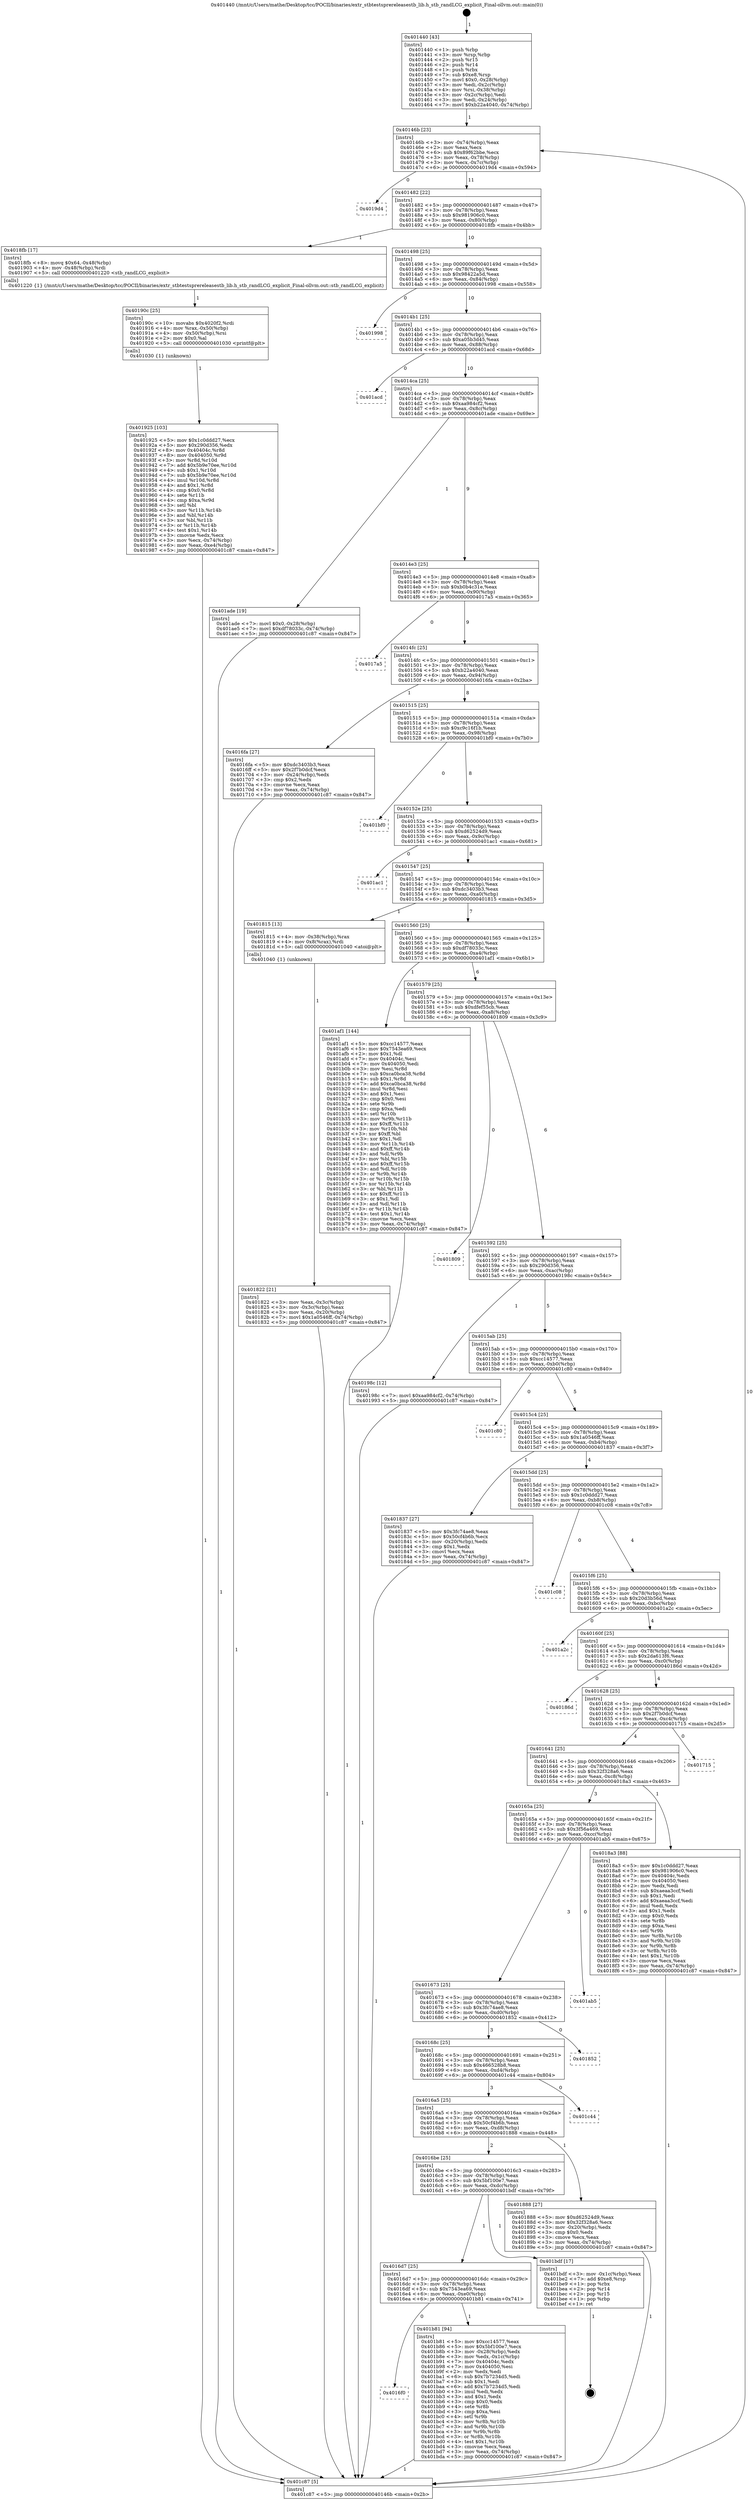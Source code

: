 digraph "0x401440" {
  label = "0x401440 (/mnt/c/Users/mathe/Desktop/tcc/POCII/binaries/extr_stbtestsprereleasestb_lib.h_stb_randLCG_explicit_Final-ollvm.out::main(0))"
  labelloc = "t"
  node[shape=record]

  Entry [label="",width=0.3,height=0.3,shape=circle,fillcolor=black,style=filled]
  "0x40146b" [label="{
     0x40146b [23]\l
     | [instrs]\l
     &nbsp;&nbsp;0x40146b \<+3\>: mov -0x74(%rbp),%eax\l
     &nbsp;&nbsp;0x40146e \<+2\>: mov %eax,%ecx\l
     &nbsp;&nbsp;0x401470 \<+6\>: sub $0x89f62bbe,%ecx\l
     &nbsp;&nbsp;0x401476 \<+3\>: mov %eax,-0x78(%rbp)\l
     &nbsp;&nbsp;0x401479 \<+3\>: mov %ecx,-0x7c(%rbp)\l
     &nbsp;&nbsp;0x40147c \<+6\>: je 00000000004019d4 \<main+0x594\>\l
  }"]
  "0x4019d4" [label="{
     0x4019d4\l
  }", style=dashed]
  "0x401482" [label="{
     0x401482 [22]\l
     | [instrs]\l
     &nbsp;&nbsp;0x401482 \<+5\>: jmp 0000000000401487 \<main+0x47\>\l
     &nbsp;&nbsp;0x401487 \<+3\>: mov -0x78(%rbp),%eax\l
     &nbsp;&nbsp;0x40148a \<+5\>: sub $0x981906c0,%eax\l
     &nbsp;&nbsp;0x40148f \<+3\>: mov %eax,-0x80(%rbp)\l
     &nbsp;&nbsp;0x401492 \<+6\>: je 00000000004018fb \<main+0x4bb\>\l
  }"]
  Exit [label="",width=0.3,height=0.3,shape=circle,fillcolor=black,style=filled,peripheries=2]
  "0x4018fb" [label="{
     0x4018fb [17]\l
     | [instrs]\l
     &nbsp;&nbsp;0x4018fb \<+8\>: movq $0x64,-0x48(%rbp)\l
     &nbsp;&nbsp;0x401903 \<+4\>: mov -0x48(%rbp),%rdi\l
     &nbsp;&nbsp;0x401907 \<+5\>: call 0000000000401220 \<stb_randLCG_explicit\>\l
     | [calls]\l
     &nbsp;&nbsp;0x401220 \{1\} (/mnt/c/Users/mathe/Desktop/tcc/POCII/binaries/extr_stbtestsprereleasestb_lib.h_stb_randLCG_explicit_Final-ollvm.out::stb_randLCG_explicit)\l
  }"]
  "0x401498" [label="{
     0x401498 [25]\l
     | [instrs]\l
     &nbsp;&nbsp;0x401498 \<+5\>: jmp 000000000040149d \<main+0x5d\>\l
     &nbsp;&nbsp;0x40149d \<+3\>: mov -0x78(%rbp),%eax\l
     &nbsp;&nbsp;0x4014a0 \<+5\>: sub $0x98422a5d,%eax\l
     &nbsp;&nbsp;0x4014a5 \<+6\>: mov %eax,-0x84(%rbp)\l
     &nbsp;&nbsp;0x4014ab \<+6\>: je 0000000000401998 \<main+0x558\>\l
  }"]
  "0x4016f0" [label="{
     0x4016f0\l
  }", style=dashed]
  "0x401998" [label="{
     0x401998\l
  }", style=dashed]
  "0x4014b1" [label="{
     0x4014b1 [25]\l
     | [instrs]\l
     &nbsp;&nbsp;0x4014b1 \<+5\>: jmp 00000000004014b6 \<main+0x76\>\l
     &nbsp;&nbsp;0x4014b6 \<+3\>: mov -0x78(%rbp),%eax\l
     &nbsp;&nbsp;0x4014b9 \<+5\>: sub $0xa05b3d45,%eax\l
     &nbsp;&nbsp;0x4014be \<+6\>: mov %eax,-0x88(%rbp)\l
     &nbsp;&nbsp;0x4014c4 \<+6\>: je 0000000000401acd \<main+0x68d\>\l
  }"]
  "0x401b81" [label="{
     0x401b81 [94]\l
     | [instrs]\l
     &nbsp;&nbsp;0x401b81 \<+5\>: mov $0xcc14577,%eax\l
     &nbsp;&nbsp;0x401b86 \<+5\>: mov $0x5bf100e7,%ecx\l
     &nbsp;&nbsp;0x401b8b \<+3\>: mov -0x28(%rbp),%edx\l
     &nbsp;&nbsp;0x401b8e \<+3\>: mov %edx,-0x1c(%rbp)\l
     &nbsp;&nbsp;0x401b91 \<+7\>: mov 0x40404c,%edx\l
     &nbsp;&nbsp;0x401b98 \<+7\>: mov 0x404050,%esi\l
     &nbsp;&nbsp;0x401b9f \<+2\>: mov %edx,%edi\l
     &nbsp;&nbsp;0x401ba1 \<+6\>: sub $0x7b7234d5,%edi\l
     &nbsp;&nbsp;0x401ba7 \<+3\>: sub $0x1,%edi\l
     &nbsp;&nbsp;0x401baa \<+6\>: add $0x7b7234d5,%edi\l
     &nbsp;&nbsp;0x401bb0 \<+3\>: imul %edi,%edx\l
     &nbsp;&nbsp;0x401bb3 \<+3\>: and $0x1,%edx\l
     &nbsp;&nbsp;0x401bb6 \<+3\>: cmp $0x0,%edx\l
     &nbsp;&nbsp;0x401bb9 \<+4\>: sete %r8b\l
     &nbsp;&nbsp;0x401bbd \<+3\>: cmp $0xa,%esi\l
     &nbsp;&nbsp;0x401bc0 \<+4\>: setl %r9b\l
     &nbsp;&nbsp;0x401bc4 \<+3\>: mov %r8b,%r10b\l
     &nbsp;&nbsp;0x401bc7 \<+3\>: and %r9b,%r10b\l
     &nbsp;&nbsp;0x401bca \<+3\>: xor %r9b,%r8b\l
     &nbsp;&nbsp;0x401bcd \<+3\>: or %r8b,%r10b\l
     &nbsp;&nbsp;0x401bd0 \<+4\>: test $0x1,%r10b\l
     &nbsp;&nbsp;0x401bd4 \<+3\>: cmovne %ecx,%eax\l
     &nbsp;&nbsp;0x401bd7 \<+3\>: mov %eax,-0x74(%rbp)\l
     &nbsp;&nbsp;0x401bda \<+5\>: jmp 0000000000401c87 \<main+0x847\>\l
  }"]
  "0x401acd" [label="{
     0x401acd\l
  }", style=dashed]
  "0x4014ca" [label="{
     0x4014ca [25]\l
     | [instrs]\l
     &nbsp;&nbsp;0x4014ca \<+5\>: jmp 00000000004014cf \<main+0x8f\>\l
     &nbsp;&nbsp;0x4014cf \<+3\>: mov -0x78(%rbp),%eax\l
     &nbsp;&nbsp;0x4014d2 \<+5\>: sub $0xaa984cf2,%eax\l
     &nbsp;&nbsp;0x4014d7 \<+6\>: mov %eax,-0x8c(%rbp)\l
     &nbsp;&nbsp;0x4014dd \<+6\>: je 0000000000401ade \<main+0x69e\>\l
  }"]
  "0x4016d7" [label="{
     0x4016d7 [25]\l
     | [instrs]\l
     &nbsp;&nbsp;0x4016d7 \<+5\>: jmp 00000000004016dc \<main+0x29c\>\l
     &nbsp;&nbsp;0x4016dc \<+3\>: mov -0x78(%rbp),%eax\l
     &nbsp;&nbsp;0x4016df \<+5\>: sub $0x7543ea69,%eax\l
     &nbsp;&nbsp;0x4016e4 \<+6\>: mov %eax,-0xe0(%rbp)\l
     &nbsp;&nbsp;0x4016ea \<+6\>: je 0000000000401b81 \<main+0x741\>\l
  }"]
  "0x401ade" [label="{
     0x401ade [19]\l
     | [instrs]\l
     &nbsp;&nbsp;0x401ade \<+7\>: movl $0x0,-0x28(%rbp)\l
     &nbsp;&nbsp;0x401ae5 \<+7\>: movl $0xdf78033c,-0x74(%rbp)\l
     &nbsp;&nbsp;0x401aec \<+5\>: jmp 0000000000401c87 \<main+0x847\>\l
  }"]
  "0x4014e3" [label="{
     0x4014e3 [25]\l
     | [instrs]\l
     &nbsp;&nbsp;0x4014e3 \<+5\>: jmp 00000000004014e8 \<main+0xa8\>\l
     &nbsp;&nbsp;0x4014e8 \<+3\>: mov -0x78(%rbp),%eax\l
     &nbsp;&nbsp;0x4014eb \<+5\>: sub $0xb0b4c31e,%eax\l
     &nbsp;&nbsp;0x4014f0 \<+6\>: mov %eax,-0x90(%rbp)\l
     &nbsp;&nbsp;0x4014f6 \<+6\>: je 00000000004017a5 \<main+0x365\>\l
  }"]
  "0x401bdf" [label="{
     0x401bdf [17]\l
     | [instrs]\l
     &nbsp;&nbsp;0x401bdf \<+3\>: mov -0x1c(%rbp),%eax\l
     &nbsp;&nbsp;0x401be2 \<+7\>: add $0xe8,%rsp\l
     &nbsp;&nbsp;0x401be9 \<+1\>: pop %rbx\l
     &nbsp;&nbsp;0x401bea \<+2\>: pop %r14\l
     &nbsp;&nbsp;0x401bec \<+2\>: pop %r15\l
     &nbsp;&nbsp;0x401bee \<+1\>: pop %rbp\l
     &nbsp;&nbsp;0x401bef \<+1\>: ret\l
  }"]
  "0x4017a5" [label="{
     0x4017a5\l
  }", style=dashed]
  "0x4014fc" [label="{
     0x4014fc [25]\l
     | [instrs]\l
     &nbsp;&nbsp;0x4014fc \<+5\>: jmp 0000000000401501 \<main+0xc1\>\l
     &nbsp;&nbsp;0x401501 \<+3\>: mov -0x78(%rbp),%eax\l
     &nbsp;&nbsp;0x401504 \<+5\>: sub $0xb22a4040,%eax\l
     &nbsp;&nbsp;0x401509 \<+6\>: mov %eax,-0x94(%rbp)\l
     &nbsp;&nbsp;0x40150f \<+6\>: je 00000000004016fa \<main+0x2ba\>\l
  }"]
  "0x401925" [label="{
     0x401925 [103]\l
     | [instrs]\l
     &nbsp;&nbsp;0x401925 \<+5\>: mov $0x1c0ddd27,%ecx\l
     &nbsp;&nbsp;0x40192a \<+5\>: mov $0x290d356,%edx\l
     &nbsp;&nbsp;0x40192f \<+8\>: mov 0x40404c,%r8d\l
     &nbsp;&nbsp;0x401937 \<+8\>: mov 0x404050,%r9d\l
     &nbsp;&nbsp;0x40193f \<+3\>: mov %r8d,%r10d\l
     &nbsp;&nbsp;0x401942 \<+7\>: add $0x5b9e70ee,%r10d\l
     &nbsp;&nbsp;0x401949 \<+4\>: sub $0x1,%r10d\l
     &nbsp;&nbsp;0x40194d \<+7\>: sub $0x5b9e70ee,%r10d\l
     &nbsp;&nbsp;0x401954 \<+4\>: imul %r10d,%r8d\l
     &nbsp;&nbsp;0x401958 \<+4\>: and $0x1,%r8d\l
     &nbsp;&nbsp;0x40195c \<+4\>: cmp $0x0,%r8d\l
     &nbsp;&nbsp;0x401960 \<+4\>: sete %r11b\l
     &nbsp;&nbsp;0x401964 \<+4\>: cmp $0xa,%r9d\l
     &nbsp;&nbsp;0x401968 \<+3\>: setl %bl\l
     &nbsp;&nbsp;0x40196b \<+3\>: mov %r11b,%r14b\l
     &nbsp;&nbsp;0x40196e \<+3\>: and %bl,%r14b\l
     &nbsp;&nbsp;0x401971 \<+3\>: xor %bl,%r11b\l
     &nbsp;&nbsp;0x401974 \<+3\>: or %r11b,%r14b\l
     &nbsp;&nbsp;0x401977 \<+4\>: test $0x1,%r14b\l
     &nbsp;&nbsp;0x40197b \<+3\>: cmovne %edx,%ecx\l
     &nbsp;&nbsp;0x40197e \<+3\>: mov %ecx,-0x74(%rbp)\l
     &nbsp;&nbsp;0x401981 \<+6\>: mov %eax,-0xe4(%rbp)\l
     &nbsp;&nbsp;0x401987 \<+5\>: jmp 0000000000401c87 \<main+0x847\>\l
  }"]
  "0x4016fa" [label="{
     0x4016fa [27]\l
     | [instrs]\l
     &nbsp;&nbsp;0x4016fa \<+5\>: mov $0xdc3403b3,%eax\l
     &nbsp;&nbsp;0x4016ff \<+5\>: mov $0x2f7b0dcf,%ecx\l
     &nbsp;&nbsp;0x401704 \<+3\>: mov -0x24(%rbp),%edx\l
     &nbsp;&nbsp;0x401707 \<+3\>: cmp $0x2,%edx\l
     &nbsp;&nbsp;0x40170a \<+3\>: cmovne %ecx,%eax\l
     &nbsp;&nbsp;0x40170d \<+3\>: mov %eax,-0x74(%rbp)\l
     &nbsp;&nbsp;0x401710 \<+5\>: jmp 0000000000401c87 \<main+0x847\>\l
  }"]
  "0x401515" [label="{
     0x401515 [25]\l
     | [instrs]\l
     &nbsp;&nbsp;0x401515 \<+5\>: jmp 000000000040151a \<main+0xda\>\l
     &nbsp;&nbsp;0x40151a \<+3\>: mov -0x78(%rbp),%eax\l
     &nbsp;&nbsp;0x40151d \<+5\>: sub $0xc9c16f1b,%eax\l
     &nbsp;&nbsp;0x401522 \<+6\>: mov %eax,-0x98(%rbp)\l
     &nbsp;&nbsp;0x401528 \<+6\>: je 0000000000401bf0 \<main+0x7b0\>\l
  }"]
  "0x401c87" [label="{
     0x401c87 [5]\l
     | [instrs]\l
     &nbsp;&nbsp;0x401c87 \<+5\>: jmp 000000000040146b \<main+0x2b\>\l
  }"]
  "0x401440" [label="{
     0x401440 [43]\l
     | [instrs]\l
     &nbsp;&nbsp;0x401440 \<+1\>: push %rbp\l
     &nbsp;&nbsp;0x401441 \<+3\>: mov %rsp,%rbp\l
     &nbsp;&nbsp;0x401444 \<+2\>: push %r15\l
     &nbsp;&nbsp;0x401446 \<+2\>: push %r14\l
     &nbsp;&nbsp;0x401448 \<+1\>: push %rbx\l
     &nbsp;&nbsp;0x401449 \<+7\>: sub $0xe8,%rsp\l
     &nbsp;&nbsp;0x401450 \<+7\>: movl $0x0,-0x28(%rbp)\l
     &nbsp;&nbsp;0x401457 \<+3\>: mov %edi,-0x2c(%rbp)\l
     &nbsp;&nbsp;0x40145a \<+4\>: mov %rsi,-0x38(%rbp)\l
     &nbsp;&nbsp;0x40145e \<+3\>: mov -0x2c(%rbp),%edi\l
     &nbsp;&nbsp;0x401461 \<+3\>: mov %edi,-0x24(%rbp)\l
     &nbsp;&nbsp;0x401464 \<+7\>: movl $0xb22a4040,-0x74(%rbp)\l
  }"]
  "0x40190c" [label="{
     0x40190c [25]\l
     | [instrs]\l
     &nbsp;&nbsp;0x40190c \<+10\>: movabs $0x4020f2,%rdi\l
     &nbsp;&nbsp;0x401916 \<+4\>: mov %rax,-0x50(%rbp)\l
     &nbsp;&nbsp;0x40191a \<+4\>: mov -0x50(%rbp),%rsi\l
     &nbsp;&nbsp;0x40191e \<+2\>: mov $0x0,%al\l
     &nbsp;&nbsp;0x401920 \<+5\>: call 0000000000401030 \<printf@plt\>\l
     | [calls]\l
     &nbsp;&nbsp;0x401030 \{1\} (unknown)\l
  }"]
  "0x401bf0" [label="{
     0x401bf0\l
  }", style=dashed]
  "0x40152e" [label="{
     0x40152e [25]\l
     | [instrs]\l
     &nbsp;&nbsp;0x40152e \<+5\>: jmp 0000000000401533 \<main+0xf3\>\l
     &nbsp;&nbsp;0x401533 \<+3\>: mov -0x78(%rbp),%eax\l
     &nbsp;&nbsp;0x401536 \<+5\>: sub $0xd62524d9,%eax\l
     &nbsp;&nbsp;0x40153b \<+6\>: mov %eax,-0x9c(%rbp)\l
     &nbsp;&nbsp;0x401541 \<+6\>: je 0000000000401ac1 \<main+0x681\>\l
  }"]
  "0x4016be" [label="{
     0x4016be [25]\l
     | [instrs]\l
     &nbsp;&nbsp;0x4016be \<+5\>: jmp 00000000004016c3 \<main+0x283\>\l
     &nbsp;&nbsp;0x4016c3 \<+3\>: mov -0x78(%rbp),%eax\l
     &nbsp;&nbsp;0x4016c6 \<+5\>: sub $0x5bf100e7,%eax\l
     &nbsp;&nbsp;0x4016cb \<+6\>: mov %eax,-0xdc(%rbp)\l
     &nbsp;&nbsp;0x4016d1 \<+6\>: je 0000000000401bdf \<main+0x79f\>\l
  }"]
  "0x401ac1" [label="{
     0x401ac1\l
  }", style=dashed]
  "0x401547" [label="{
     0x401547 [25]\l
     | [instrs]\l
     &nbsp;&nbsp;0x401547 \<+5\>: jmp 000000000040154c \<main+0x10c\>\l
     &nbsp;&nbsp;0x40154c \<+3\>: mov -0x78(%rbp),%eax\l
     &nbsp;&nbsp;0x40154f \<+5\>: sub $0xdc3403b3,%eax\l
     &nbsp;&nbsp;0x401554 \<+6\>: mov %eax,-0xa0(%rbp)\l
     &nbsp;&nbsp;0x40155a \<+6\>: je 0000000000401815 \<main+0x3d5\>\l
  }"]
  "0x401888" [label="{
     0x401888 [27]\l
     | [instrs]\l
     &nbsp;&nbsp;0x401888 \<+5\>: mov $0xd62524d9,%eax\l
     &nbsp;&nbsp;0x40188d \<+5\>: mov $0x32f328a6,%ecx\l
     &nbsp;&nbsp;0x401892 \<+3\>: mov -0x20(%rbp),%edx\l
     &nbsp;&nbsp;0x401895 \<+3\>: cmp $0x0,%edx\l
     &nbsp;&nbsp;0x401898 \<+3\>: cmove %ecx,%eax\l
     &nbsp;&nbsp;0x40189b \<+3\>: mov %eax,-0x74(%rbp)\l
     &nbsp;&nbsp;0x40189e \<+5\>: jmp 0000000000401c87 \<main+0x847\>\l
  }"]
  "0x401815" [label="{
     0x401815 [13]\l
     | [instrs]\l
     &nbsp;&nbsp;0x401815 \<+4\>: mov -0x38(%rbp),%rax\l
     &nbsp;&nbsp;0x401819 \<+4\>: mov 0x8(%rax),%rdi\l
     &nbsp;&nbsp;0x40181d \<+5\>: call 0000000000401040 \<atoi@plt\>\l
     | [calls]\l
     &nbsp;&nbsp;0x401040 \{1\} (unknown)\l
  }"]
  "0x401560" [label="{
     0x401560 [25]\l
     | [instrs]\l
     &nbsp;&nbsp;0x401560 \<+5\>: jmp 0000000000401565 \<main+0x125\>\l
     &nbsp;&nbsp;0x401565 \<+3\>: mov -0x78(%rbp),%eax\l
     &nbsp;&nbsp;0x401568 \<+5\>: sub $0xdf78033c,%eax\l
     &nbsp;&nbsp;0x40156d \<+6\>: mov %eax,-0xa4(%rbp)\l
     &nbsp;&nbsp;0x401573 \<+6\>: je 0000000000401af1 \<main+0x6b1\>\l
  }"]
  "0x401822" [label="{
     0x401822 [21]\l
     | [instrs]\l
     &nbsp;&nbsp;0x401822 \<+3\>: mov %eax,-0x3c(%rbp)\l
     &nbsp;&nbsp;0x401825 \<+3\>: mov -0x3c(%rbp),%eax\l
     &nbsp;&nbsp;0x401828 \<+3\>: mov %eax,-0x20(%rbp)\l
     &nbsp;&nbsp;0x40182b \<+7\>: movl $0x1a0546ff,-0x74(%rbp)\l
     &nbsp;&nbsp;0x401832 \<+5\>: jmp 0000000000401c87 \<main+0x847\>\l
  }"]
  "0x4016a5" [label="{
     0x4016a5 [25]\l
     | [instrs]\l
     &nbsp;&nbsp;0x4016a5 \<+5\>: jmp 00000000004016aa \<main+0x26a\>\l
     &nbsp;&nbsp;0x4016aa \<+3\>: mov -0x78(%rbp),%eax\l
     &nbsp;&nbsp;0x4016ad \<+5\>: sub $0x50cf4b6b,%eax\l
     &nbsp;&nbsp;0x4016b2 \<+6\>: mov %eax,-0xd8(%rbp)\l
     &nbsp;&nbsp;0x4016b8 \<+6\>: je 0000000000401888 \<main+0x448\>\l
  }"]
  "0x401af1" [label="{
     0x401af1 [144]\l
     | [instrs]\l
     &nbsp;&nbsp;0x401af1 \<+5\>: mov $0xcc14577,%eax\l
     &nbsp;&nbsp;0x401af6 \<+5\>: mov $0x7543ea69,%ecx\l
     &nbsp;&nbsp;0x401afb \<+2\>: mov $0x1,%dl\l
     &nbsp;&nbsp;0x401afd \<+7\>: mov 0x40404c,%esi\l
     &nbsp;&nbsp;0x401b04 \<+7\>: mov 0x404050,%edi\l
     &nbsp;&nbsp;0x401b0b \<+3\>: mov %esi,%r8d\l
     &nbsp;&nbsp;0x401b0e \<+7\>: sub $0xca0bca38,%r8d\l
     &nbsp;&nbsp;0x401b15 \<+4\>: sub $0x1,%r8d\l
     &nbsp;&nbsp;0x401b19 \<+7\>: add $0xca0bca38,%r8d\l
     &nbsp;&nbsp;0x401b20 \<+4\>: imul %r8d,%esi\l
     &nbsp;&nbsp;0x401b24 \<+3\>: and $0x1,%esi\l
     &nbsp;&nbsp;0x401b27 \<+3\>: cmp $0x0,%esi\l
     &nbsp;&nbsp;0x401b2a \<+4\>: sete %r9b\l
     &nbsp;&nbsp;0x401b2e \<+3\>: cmp $0xa,%edi\l
     &nbsp;&nbsp;0x401b31 \<+4\>: setl %r10b\l
     &nbsp;&nbsp;0x401b35 \<+3\>: mov %r9b,%r11b\l
     &nbsp;&nbsp;0x401b38 \<+4\>: xor $0xff,%r11b\l
     &nbsp;&nbsp;0x401b3c \<+3\>: mov %r10b,%bl\l
     &nbsp;&nbsp;0x401b3f \<+3\>: xor $0xff,%bl\l
     &nbsp;&nbsp;0x401b42 \<+3\>: xor $0x1,%dl\l
     &nbsp;&nbsp;0x401b45 \<+3\>: mov %r11b,%r14b\l
     &nbsp;&nbsp;0x401b48 \<+4\>: and $0xff,%r14b\l
     &nbsp;&nbsp;0x401b4c \<+3\>: and %dl,%r9b\l
     &nbsp;&nbsp;0x401b4f \<+3\>: mov %bl,%r15b\l
     &nbsp;&nbsp;0x401b52 \<+4\>: and $0xff,%r15b\l
     &nbsp;&nbsp;0x401b56 \<+3\>: and %dl,%r10b\l
     &nbsp;&nbsp;0x401b59 \<+3\>: or %r9b,%r14b\l
     &nbsp;&nbsp;0x401b5c \<+3\>: or %r10b,%r15b\l
     &nbsp;&nbsp;0x401b5f \<+3\>: xor %r15b,%r14b\l
     &nbsp;&nbsp;0x401b62 \<+3\>: or %bl,%r11b\l
     &nbsp;&nbsp;0x401b65 \<+4\>: xor $0xff,%r11b\l
     &nbsp;&nbsp;0x401b69 \<+3\>: or $0x1,%dl\l
     &nbsp;&nbsp;0x401b6c \<+3\>: and %dl,%r11b\l
     &nbsp;&nbsp;0x401b6f \<+3\>: or %r11b,%r14b\l
     &nbsp;&nbsp;0x401b72 \<+4\>: test $0x1,%r14b\l
     &nbsp;&nbsp;0x401b76 \<+3\>: cmovne %ecx,%eax\l
     &nbsp;&nbsp;0x401b79 \<+3\>: mov %eax,-0x74(%rbp)\l
     &nbsp;&nbsp;0x401b7c \<+5\>: jmp 0000000000401c87 \<main+0x847\>\l
  }"]
  "0x401579" [label="{
     0x401579 [25]\l
     | [instrs]\l
     &nbsp;&nbsp;0x401579 \<+5\>: jmp 000000000040157e \<main+0x13e\>\l
     &nbsp;&nbsp;0x40157e \<+3\>: mov -0x78(%rbp),%eax\l
     &nbsp;&nbsp;0x401581 \<+5\>: sub $0xdfef55cb,%eax\l
     &nbsp;&nbsp;0x401586 \<+6\>: mov %eax,-0xa8(%rbp)\l
     &nbsp;&nbsp;0x40158c \<+6\>: je 0000000000401809 \<main+0x3c9\>\l
  }"]
  "0x401c44" [label="{
     0x401c44\l
  }", style=dashed]
  "0x401809" [label="{
     0x401809\l
  }", style=dashed]
  "0x401592" [label="{
     0x401592 [25]\l
     | [instrs]\l
     &nbsp;&nbsp;0x401592 \<+5\>: jmp 0000000000401597 \<main+0x157\>\l
     &nbsp;&nbsp;0x401597 \<+3\>: mov -0x78(%rbp),%eax\l
     &nbsp;&nbsp;0x40159a \<+5\>: sub $0x290d356,%eax\l
     &nbsp;&nbsp;0x40159f \<+6\>: mov %eax,-0xac(%rbp)\l
     &nbsp;&nbsp;0x4015a5 \<+6\>: je 000000000040198c \<main+0x54c\>\l
  }"]
  "0x40168c" [label="{
     0x40168c [25]\l
     | [instrs]\l
     &nbsp;&nbsp;0x40168c \<+5\>: jmp 0000000000401691 \<main+0x251\>\l
     &nbsp;&nbsp;0x401691 \<+3\>: mov -0x78(%rbp),%eax\l
     &nbsp;&nbsp;0x401694 \<+5\>: sub $0x466528b8,%eax\l
     &nbsp;&nbsp;0x401699 \<+6\>: mov %eax,-0xd4(%rbp)\l
     &nbsp;&nbsp;0x40169f \<+6\>: je 0000000000401c44 \<main+0x804\>\l
  }"]
  "0x40198c" [label="{
     0x40198c [12]\l
     | [instrs]\l
     &nbsp;&nbsp;0x40198c \<+7\>: movl $0xaa984cf2,-0x74(%rbp)\l
     &nbsp;&nbsp;0x401993 \<+5\>: jmp 0000000000401c87 \<main+0x847\>\l
  }"]
  "0x4015ab" [label="{
     0x4015ab [25]\l
     | [instrs]\l
     &nbsp;&nbsp;0x4015ab \<+5\>: jmp 00000000004015b0 \<main+0x170\>\l
     &nbsp;&nbsp;0x4015b0 \<+3\>: mov -0x78(%rbp),%eax\l
     &nbsp;&nbsp;0x4015b3 \<+5\>: sub $0xcc14577,%eax\l
     &nbsp;&nbsp;0x4015b8 \<+6\>: mov %eax,-0xb0(%rbp)\l
     &nbsp;&nbsp;0x4015be \<+6\>: je 0000000000401c80 \<main+0x840\>\l
  }"]
  "0x401852" [label="{
     0x401852\l
  }", style=dashed]
  "0x401c80" [label="{
     0x401c80\l
  }", style=dashed]
  "0x4015c4" [label="{
     0x4015c4 [25]\l
     | [instrs]\l
     &nbsp;&nbsp;0x4015c4 \<+5\>: jmp 00000000004015c9 \<main+0x189\>\l
     &nbsp;&nbsp;0x4015c9 \<+3\>: mov -0x78(%rbp),%eax\l
     &nbsp;&nbsp;0x4015cc \<+5\>: sub $0x1a0546ff,%eax\l
     &nbsp;&nbsp;0x4015d1 \<+6\>: mov %eax,-0xb4(%rbp)\l
     &nbsp;&nbsp;0x4015d7 \<+6\>: je 0000000000401837 \<main+0x3f7\>\l
  }"]
  "0x401673" [label="{
     0x401673 [25]\l
     | [instrs]\l
     &nbsp;&nbsp;0x401673 \<+5\>: jmp 0000000000401678 \<main+0x238\>\l
     &nbsp;&nbsp;0x401678 \<+3\>: mov -0x78(%rbp),%eax\l
     &nbsp;&nbsp;0x40167b \<+5\>: sub $0x3fc74ae8,%eax\l
     &nbsp;&nbsp;0x401680 \<+6\>: mov %eax,-0xd0(%rbp)\l
     &nbsp;&nbsp;0x401686 \<+6\>: je 0000000000401852 \<main+0x412\>\l
  }"]
  "0x401837" [label="{
     0x401837 [27]\l
     | [instrs]\l
     &nbsp;&nbsp;0x401837 \<+5\>: mov $0x3fc74ae8,%eax\l
     &nbsp;&nbsp;0x40183c \<+5\>: mov $0x50cf4b6b,%ecx\l
     &nbsp;&nbsp;0x401841 \<+3\>: mov -0x20(%rbp),%edx\l
     &nbsp;&nbsp;0x401844 \<+3\>: cmp $0x1,%edx\l
     &nbsp;&nbsp;0x401847 \<+3\>: cmovl %ecx,%eax\l
     &nbsp;&nbsp;0x40184a \<+3\>: mov %eax,-0x74(%rbp)\l
     &nbsp;&nbsp;0x40184d \<+5\>: jmp 0000000000401c87 \<main+0x847\>\l
  }"]
  "0x4015dd" [label="{
     0x4015dd [25]\l
     | [instrs]\l
     &nbsp;&nbsp;0x4015dd \<+5\>: jmp 00000000004015e2 \<main+0x1a2\>\l
     &nbsp;&nbsp;0x4015e2 \<+3\>: mov -0x78(%rbp),%eax\l
     &nbsp;&nbsp;0x4015e5 \<+5\>: sub $0x1c0ddd27,%eax\l
     &nbsp;&nbsp;0x4015ea \<+6\>: mov %eax,-0xb8(%rbp)\l
     &nbsp;&nbsp;0x4015f0 \<+6\>: je 0000000000401c08 \<main+0x7c8\>\l
  }"]
  "0x401ab5" [label="{
     0x401ab5\l
  }", style=dashed]
  "0x401c08" [label="{
     0x401c08\l
  }", style=dashed]
  "0x4015f6" [label="{
     0x4015f6 [25]\l
     | [instrs]\l
     &nbsp;&nbsp;0x4015f6 \<+5\>: jmp 00000000004015fb \<main+0x1bb\>\l
     &nbsp;&nbsp;0x4015fb \<+3\>: mov -0x78(%rbp),%eax\l
     &nbsp;&nbsp;0x4015fe \<+5\>: sub $0x20d3b56d,%eax\l
     &nbsp;&nbsp;0x401603 \<+6\>: mov %eax,-0xbc(%rbp)\l
     &nbsp;&nbsp;0x401609 \<+6\>: je 0000000000401a2c \<main+0x5ec\>\l
  }"]
  "0x40165a" [label="{
     0x40165a [25]\l
     | [instrs]\l
     &nbsp;&nbsp;0x40165a \<+5\>: jmp 000000000040165f \<main+0x21f\>\l
     &nbsp;&nbsp;0x40165f \<+3\>: mov -0x78(%rbp),%eax\l
     &nbsp;&nbsp;0x401662 \<+5\>: sub $0x3f56a469,%eax\l
     &nbsp;&nbsp;0x401667 \<+6\>: mov %eax,-0xcc(%rbp)\l
     &nbsp;&nbsp;0x40166d \<+6\>: je 0000000000401ab5 \<main+0x675\>\l
  }"]
  "0x401a2c" [label="{
     0x401a2c\l
  }", style=dashed]
  "0x40160f" [label="{
     0x40160f [25]\l
     | [instrs]\l
     &nbsp;&nbsp;0x40160f \<+5\>: jmp 0000000000401614 \<main+0x1d4\>\l
     &nbsp;&nbsp;0x401614 \<+3\>: mov -0x78(%rbp),%eax\l
     &nbsp;&nbsp;0x401617 \<+5\>: sub $0x2da613f6,%eax\l
     &nbsp;&nbsp;0x40161c \<+6\>: mov %eax,-0xc0(%rbp)\l
     &nbsp;&nbsp;0x401622 \<+6\>: je 000000000040186d \<main+0x42d\>\l
  }"]
  "0x4018a3" [label="{
     0x4018a3 [88]\l
     | [instrs]\l
     &nbsp;&nbsp;0x4018a3 \<+5\>: mov $0x1c0ddd27,%eax\l
     &nbsp;&nbsp;0x4018a8 \<+5\>: mov $0x981906c0,%ecx\l
     &nbsp;&nbsp;0x4018ad \<+7\>: mov 0x40404c,%edx\l
     &nbsp;&nbsp;0x4018b4 \<+7\>: mov 0x404050,%esi\l
     &nbsp;&nbsp;0x4018bb \<+2\>: mov %edx,%edi\l
     &nbsp;&nbsp;0x4018bd \<+6\>: sub $0xaeaa3ccf,%edi\l
     &nbsp;&nbsp;0x4018c3 \<+3\>: sub $0x1,%edi\l
     &nbsp;&nbsp;0x4018c6 \<+6\>: add $0xaeaa3ccf,%edi\l
     &nbsp;&nbsp;0x4018cc \<+3\>: imul %edi,%edx\l
     &nbsp;&nbsp;0x4018cf \<+3\>: and $0x1,%edx\l
     &nbsp;&nbsp;0x4018d2 \<+3\>: cmp $0x0,%edx\l
     &nbsp;&nbsp;0x4018d5 \<+4\>: sete %r8b\l
     &nbsp;&nbsp;0x4018d9 \<+3\>: cmp $0xa,%esi\l
     &nbsp;&nbsp;0x4018dc \<+4\>: setl %r9b\l
     &nbsp;&nbsp;0x4018e0 \<+3\>: mov %r8b,%r10b\l
     &nbsp;&nbsp;0x4018e3 \<+3\>: and %r9b,%r10b\l
     &nbsp;&nbsp;0x4018e6 \<+3\>: xor %r9b,%r8b\l
     &nbsp;&nbsp;0x4018e9 \<+3\>: or %r8b,%r10b\l
     &nbsp;&nbsp;0x4018ec \<+4\>: test $0x1,%r10b\l
     &nbsp;&nbsp;0x4018f0 \<+3\>: cmovne %ecx,%eax\l
     &nbsp;&nbsp;0x4018f3 \<+3\>: mov %eax,-0x74(%rbp)\l
     &nbsp;&nbsp;0x4018f6 \<+5\>: jmp 0000000000401c87 \<main+0x847\>\l
  }"]
  "0x40186d" [label="{
     0x40186d\l
  }", style=dashed]
  "0x401628" [label="{
     0x401628 [25]\l
     | [instrs]\l
     &nbsp;&nbsp;0x401628 \<+5\>: jmp 000000000040162d \<main+0x1ed\>\l
     &nbsp;&nbsp;0x40162d \<+3\>: mov -0x78(%rbp),%eax\l
     &nbsp;&nbsp;0x401630 \<+5\>: sub $0x2f7b0dcf,%eax\l
     &nbsp;&nbsp;0x401635 \<+6\>: mov %eax,-0xc4(%rbp)\l
     &nbsp;&nbsp;0x40163b \<+6\>: je 0000000000401715 \<main+0x2d5\>\l
  }"]
  "0x401641" [label="{
     0x401641 [25]\l
     | [instrs]\l
     &nbsp;&nbsp;0x401641 \<+5\>: jmp 0000000000401646 \<main+0x206\>\l
     &nbsp;&nbsp;0x401646 \<+3\>: mov -0x78(%rbp),%eax\l
     &nbsp;&nbsp;0x401649 \<+5\>: sub $0x32f328a6,%eax\l
     &nbsp;&nbsp;0x40164e \<+6\>: mov %eax,-0xc8(%rbp)\l
     &nbsp;&nbsp;0x401654 \<+6\>: je 00000000004018a3 \<main+0x463\>\l
  }"]
  "0x401715" [label="{
     0x401715\l
  }", style=dashed]
  Entry -> "0x401440" [label=" 1"]
  "0x40146b" -> "0x4019d4" [label=" 0"]
  "0x40146b" -> "0x401482" [label=" 11"]
  "0x401bdf" -> Exit [label=" 1"]
  "0x401482" -> "0x4018fb" [label=" 1"]
  "0x401482" -> "0x401498" [label=" 10"]
  "0x401b81" -> "0x401c87" [label=" 1"]
  "0x401498" -> "0x401998" [label=" 0"]
  "0x401498" -> "0x4014b1" [label=" 10"]
  "0x4016d7" -> "0x4016f0" [label=" 0"]
  "0x4014b1" -> "0x401acd" [label=" 0"]
  "0x4014b1" -> "0x4014ca" [label=" 10"]
  "0x4016d7" -> "0x401b81" [label=" 1"]
  "0x4014ca" -> "0x401ade" [label=" 1"]
  "0x4014ca" -> "0x4014e3" [label=" 9"]
  "0x4016be" -> "0x4016d7" [label=" 1"]
  "0x4014e3" -> "0x4017a5" [label=" 0"]
  "0x4014e3" -> "0x4014fc" [label=" 9"]
  "0x4016be" -> "0x401bdf" [label=" 1"]
  "0x4014fc" -> "0x4016fa" [label=" 1"]
  "0x4014fc" -> "0x401515" [label=" 8"]
  "0x4016fa" -> "0x401c87" [label=" 1"]
  "0x401440" -> "0x40146b" [label=" 1"]
  "0x401c87" -> "0x40146b" [label=" 10"]
  "0x401af1" -> "0x401c87" [label=" 1"]
  "0x401515" -> "0x401bf0" [label=" 0"]
  "0x401515" -> "0x40152e" [label=" 8"]
  "0x401ade" -> "0x401c87" [label=" 1"]
  "0x40152e" -> "0x401ac1" [label=" 0"]
  "0x40152e" -> "0x401547" [label=" 8"]
  "0x40198c" -> "0x401c87" [label=" 1"]
  "0x401547" -> "0x401815" [label=" 1"]
  "0x401547" -> "0x401560" [label=" 7"]
  "0x401815" -> "0x401822" [label=" 1"]
  "0x401822" -> "0x401c87" [label=" 1"]
  "0x401925" -> "0x401c87" [label=" 1"]
  "0x401560" -> "0x401af1" [label=" 1"]
  "0x401560" -> "0x401579" [label=" 6"]
  "0x4018fb" -> "0x40190c" [label=" 1"]
  "0x401579" -> "0x401809" [label=" 0"]
  "0x401579" -> "0x401592" [label=" 6"]
  "0x4018a3" -> "0x401c87" [label=" 1"]
  "0x401592" -> "0x40198c" [label=" 1"]
  "0x401592" -> "0x4015ab" [label=" 5"]
  "0x4016a5" -> "0x4016be" [label=" 2"]
  "0x4015ab" -> "0x401c80" [label=" 0"]
  "0x4015ab" -> "0x4015c4" [label=" 5"]
  "0x4016a5" -> "0x401888" [label=" 1"]
  "0x4015c4" -> "0x401837" [label=" 1"]
  "0x4015c4" -> "0x4015dd" [label=" 4"]
  "0x401837" -> "0x401c87" [label=" 1"]
  "0x40168c" -> "0x4016a5" [label=" 3"]
  "0x4015dd" -> "0x401c08" [label=" 0"]
  "0x4015dd" -> "0x4015f6" [label=" 4"]
  "0x40168c" -> "0x401c44" [label=" 0"]
  "0x4015f6" -> "0x401a2c" [label=" 0"]
  "0x4015f6" -> "0x40160f" [label=" 4"]
  "0x401673" -> "0x40168c" [label=" 3"]
  "0x40160f" -> "0x40186d" [label=" 0"]
  "0x40160f" -> "0x401628" [label=" 4"]
  "0x401673" -> "0x401852" [label=" 0"]
  "0x401628" -> "0x401715" [label=" 0"]
  "0x401628" -> "0x401641" [label=" 4"]
  "0x40190c" -> "0x401925" [label=" 1"]
  "0x401641" -> "0x4018a3" [label=" 1"]
  "0x401641" -> "0x40165a" [label=" 3"]
  "0x401888" -> "0x401c87" [label=" 1"]
  "0x40165a" -> "0x401ab5" [label=" 0"]
  "0x40165a" -> "0x401673" [label=" 3"]
}
